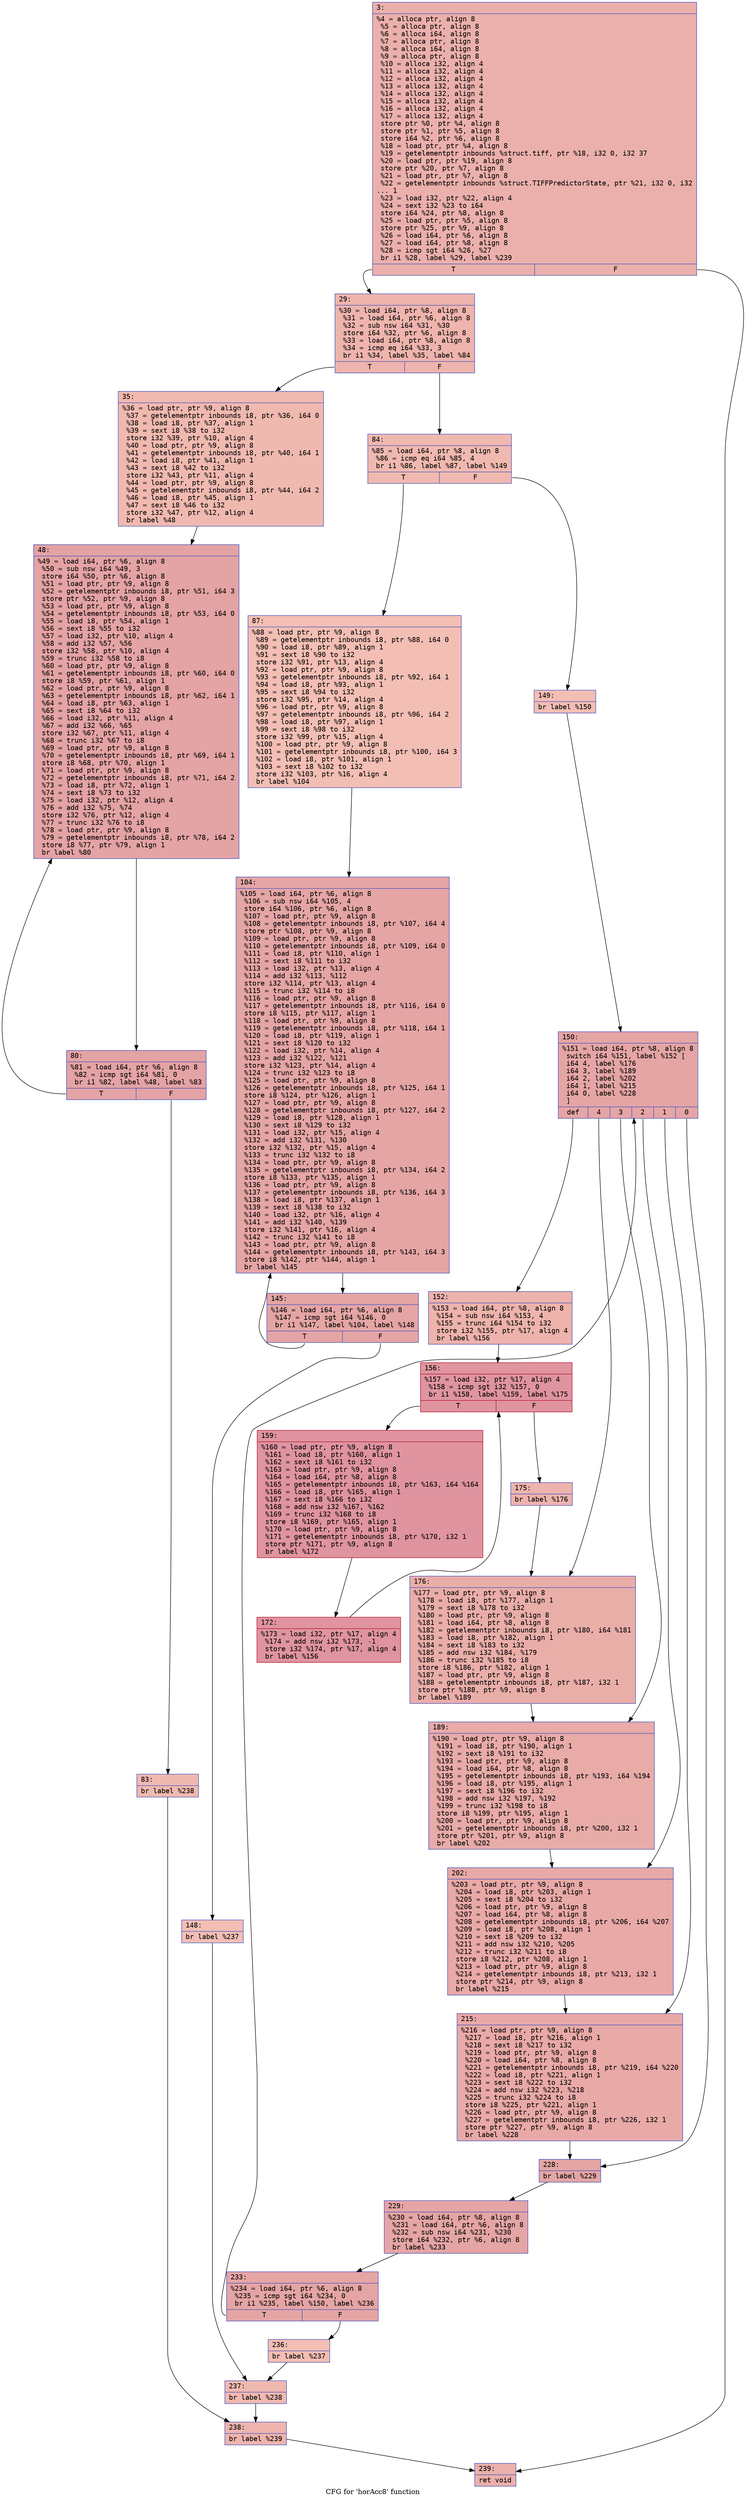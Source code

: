 digraph "CFG for 'horAcc8' function" {
	label="CFG for 'horAcc8' function";

	Node0x6000002fa1c0 [shape=record,color="#3d50c3ff", style=filled, fillcolor="#d24b4070" fontname="Courier",label="{3:\l|  %4 = alloca ptr, align 8\l  %5 = alloca ptr, align 8\l  %6 = alloca i64, align 8\l  %7 = alloca ptr, align 8\l  %8 = alloca i64, align 8\l  %9 = alloca ptr, align 8\l  %10 = alloca i32, align 4\l  %11 = alloca i32, align 4\l  %12 = alloca i32, align 4\l  %13 = alloca i32, align 4\l  %14 = alloca i32, align 4\l  %15 = alloca i32, align 4\l  %16 = alloca i32, align 4\l  %17 = alloca i32, align 4\l  store ptr %0, ptr %4, align 8\l  store ptr %1, ptr %5, align 8\l  store i64 %2, ptr %6, align 8\l  %18 = load ptr, ptr %4, align 8\l  %19 = getelementptr inbounds %struct.tiff, ptr %18, i32 0, i32 37\l  %20 = load ptr, ptr %19, align 8\l  store ptr %20, ptr %7, align 8\l  %21 = load ptr, ptr %7, align 8\l  %22 = getelementptr inbounds %struct.TIFFPredictorState, ptr %21, i32 0, i32\l... 1\l  %23 = load i32, ptr %22, align 4\l  %24 = sext i32 %23 to i64\l  store i64 %24, ptr %8, align 8\l  %25 = load ptr, ptr %5, align 8\l  store ptr %25, ptr %9, align 8\l  %26 = load i64, ptr %6, align 8\l  %27 = load i64, ptr %8, align 8\l  %28 = icmp sgt i64 %26, %27\l  br i1 %28, label %29, label %239\l|{<s0>T|<s1>F}}"];
	Node0x6000002fa1c0:s0 -> Node0x6000002fa210[tooltip="3 -> 29\nProbability 50.00%" ];
	Node0x6000002fa1c0:s1 -> Node0x6000002faa80[tooltip="3 -> 239\nProbability 50.00%" ];
	Node0x6000002fa210 [shape=record,color="#3d50c3ff", style=filled, fillcolor="#d8564670" fontname="Courier",label="{29:\l|  %30 = load i64, ptr %8, align 8\l  %31 = load i64, ptr %6, align 8\l  %32 = sub nsw i64 %31, %30\l  store i64 %32, ptr %6, align 8\l  %33 = load i64, ptr %8, align 8\l  %34 = icmp eq i64 %33, 3\l  br i1 %34, label %35, label %84\l|{<s0>T|<s1>F}}"];
	Node0x6000002fa210:s0 -> Node0x6000002fa260[tooltip="29 -> 35\nProbability 50.00%" ];
	Node0x6000002fa210:s1 -> Node0x6000002fa3a0[tooltip="29 -> 84\nProbability 50.00%" ];
	Node0x6000002fa260 [shape=record,color="#3d50c3ff", style=filled, fillcolor="#de614d70" fontname="Courier",label="{35:\l|  %36 = load ptr, ptr %9, align 8\l  %37 = getelementptr inbounds i8, ptr %36, i64 0\l  %38 = load i8, ptr %37, align 1\l  %39 = sext i8 %38 to i32\l  store i32 %39, ptr %10, align 4\l  %40 = load ptr, ptr %9, align 8\l  %41 = getelementptr inbounds i8, ptr %40, i64 1\l  %42 = load i8, ptr %41, align 1\l  %43 = sext i8 %42 to i32\l  store i32 %43, ptr %11, align 4\l  %44 = load ptr, ptr %9, align 8\l  %45 = getelementptr inbounds i8, ptr %44, i64 2\l  %46 = load i8, ptr %45, align 1\l  %47 = sext i8 %46 to i32\l  store i32 %47, ptr %12, align 4\l  br label %48\l}"];
	Node0x6000002fa260 -> Node0x6000002fa2b0[tooltip="35 -> 48\nProbability 100.00%" ];
	Node0x6000002fa2b0 [shape=record,color="#3d50c3ff", style=filled, fillcolor="#c32e3170" fontname="Courier",label="{48:\l|  %49 = load i64, ptr %6, align 8\l  %50 = sub nsw i64 %49, 3\l  store i64 %50, ptr %6, align 8\l  %51 = load ptr, ptr %9, align 8\l  %52 = getelementptr inbounds i8, ptr %51, i64 3\l  store ptr %52, ptr %9, align 8\l  %53 = load ptr, ptr %9, align 8\l  %54 = getelementptr inbounds i8, ptr %53, i64 0\l  %55 = load i8, ptr %54, align 1\l  %56 = sext i8 %55 to i32\l  %57 = load i32, ptr %10, align 4\l  %58 = add i32 %57, %56\l  store i32 %58, ptr %10, align 4\l  %59 = trunc i32 %58 to i8\l  %60 = load ptr, ptr %9, align 8\l  %61 = getelementptr inbounds i8, ptr %60, i64 0\l  store i8 %59, ptr %61, align 1\l  %62 = load ptr, ptr %9, align 8\l  %63 = getelementptr inbounds i8, ptr %62, i64 1\l  %64 = load i8, ptr %63, align 1\l  %65 = sext i8 %64 to i32\l  %66 = load i32, ptr %11, align 4\l  %67 = add i32 %66, %65\l  store i32 %67, ptr %11, align 4\l  %68 = trunc i32 %67 to i8\l  %69 = load ptr, ptr %9, align 8\l  %70 = getelementptr inbounds i8, ptr %69, i64 1\l  store i8 %68, ptr %70, align 1\l  %71 = load ptr, ptr %9, align 8\l  %72 = getelementptr inbounds i8, ptr %71, i64 2\l  %73 = load i8, ptr %72, align 1\l  %74 = sext i8 %73 to i32\l  %75 = load i32, ptr %12, align 4\l  %76 = add i32 %75, %74\l  store i32 %76, ptr %12, align 4\l  %77 = trunc i32 %76 to i8\l  %78 = load ptr, ptr %9, align 8\l  %79 = getelementptr inbounds i8, ptr %78, i64 2\l  store i8 %77, ptr %79, align 1\l  br label %80\l}"];
	Node0x6000002fa2b0 -> Node0x6000002fa300[tooltip="48 -> 80\nProbability 100.00%" ];
	Node0x6000002fa300 [shape=record,color="#3d50c3ff", style=filled, fillcolor="#c32e3170" fontname="Courier",label="{80:\l|  %81 = load i64, ptr %6, align 8\l  %82 = icmp sgt i64 %81, 0\l  br i1 %82, label %48, label %83\l|{<s0>T|<s1>F}}"];
	Node0x6000002fa300:s0 -> Node0x6000002fa2b0[tooltip="80 -> 48\nProbability 96.88%" ];
	Node0x6000002fa300:s1 -> Node0x6000002fa350[tooltip="80 -> 83\nProbability 3.12%" ];
	Node0x6000002fa350 [shape=record,color="#3d50c3ff", style=filled, fillcolor="#de614d70" fontname="Courier",label="{83:\l|  br label %238\l}"];
	Node0x6000002fa350 -> Node0x6000002faa30[tooltip="83 -> 238\nProbability 100.00%" ];
	Node0x6000002fa3a0 [shape=record,color="#3d50c3ff", style=filled, fillcolor="#de614d70" fontname="Courier",label="{84:\l|  %85 = load i64, ptr %8, align 8\l  %86 = icmp eq i64 %85, 4\l  br i1 %86, label %87, label %149\l|{<s0>T|<s1>F}}"];
	Node0x6000002fa3a0:s0 -> Node0x6000002fa3f0[tooltip="84 -> 87\nProbability 50.00%" ];
	Node0x6000002fa3a0:s1 -> Node0x6000002fa530[tooltip="84 -> 149\nProbability 50.00%" ];
	Node0x6000002fa3f0 [shape=record,color="#3d50c3ff", style=filled, fillcolor="#e36c5570" fontname="Courier",label="{87:\l|  %88 = load ptr, ptr %9, align 8\l  %89 = getelementptr inbounds i8, ptr %88, i64 0\l  %90 = load i8, ptr %89, align 1\l  %91 = sext i8 %90 to i32\l  store i32 %91, ptr %13, align 4\l  %92 = load ptr, ptr %9, align 8\l  %93 = getelementptr inbounds i8, ptr %92, i64 1\l  %94 = load i8, ptr %93, align 1\l  %95 = sext i8 %94 to i32\l  store i32 %95, ptr %14, align 4\l  %96 = load ptr, ptr %9, align 8\l  %97 = getelementptr inbounds i8, ptr %96, i64 2\l  %98 = load i8, ptr %97, align 1\l  %99 = sext i8 %98 to i32\l  store i32 %99, ptr %15, align 4\l  %100 = load ptr, ptr %9, align 8\l  %101 = getelementptr inbounds i8, ptr %100, i64 3\l  %102 = load i8, ptr %101, align 1\l  %103 = sext i8 %102 to i32\l  store i32 %103, ptr %16, align 4\l  br label %104\l}"];
	Node0x6000002fa3f0 -> Node0x6000002fa440[tooltip="87 -> 104\nProbability 100.00%" ];
	Node0x6000002fa440 [shape=record,color="#3d50c3ff", style=filled, fillcolor="#c5333470" fontname="Courier",label="{104:\l|  %105 = load i64, ptr %6, align 8\l  %106 = sub nsw i64 %105, 4\l  store i64 %106, ptr %6, align 8\l  %107 = load ptr, ptr %9, align 8\l  %108 = getelementptr inbounds i8, ptr %107, i64 4\l  store ptr %108, ptr %9, align 8\l  %109 = load ptr, ptr %9, align 8\l  %110 = getelementptr inbounds i8, ptr %109, i64 0\l  %111 = load i8, ptr %110, align 1\l  %112 = sext i8 %111 to i32\l  %113 = load i32, ptr %13, align 4\l  %114 = add i32 %113, %112\l  store i32 %114, ptr %13, align 4\l  %115 = trunc i32 %114 to i8\l  %116 = load ptr, ptr %9, align 8\l  %117 = getelementptr inbounds i8, ptr %116, i64 0\l  store i8 %115, ptr %117, align 1\l  %118 = load ptr, ptr %9, align 8\l  %119 = getelementptr inbounds i8, ptr %118, i64 1\l  %120 = load i8, ptr %119, align 1\l  %121 = sext i8 %120 to i32\l  %122 = load i32, ptr %14, align 4\l  %123 = add i32 %122, %121\l  store i32 %123, ptr %14, align 4\l  %124 = trunc i32 %123 to i8\l  %125 = load ptr, ptr %9, align 8\l  %126 = getelementptr inbounds i8, ptr %125, i64 1\l  store i8 %124, ptr %126, align 1\l  %127 = load ptr, ptr %9, align 8\l  %128 = getelementptr inbounds i8, ptr %127, i64 2\l  %129 = load i8, ptr %128, align 1\l  %130 = sext i8 %129 to i32\l  %131 = load i32, ptr %15, align 4\l  %132 = add i32 %131, %130\l  store i32 %132, ptr %15, align 4\l  %133 = trunc i32 %132 to i8\l  %134 = load ptr, ptr %9, align 8\l  %135 = getelementptr inbounds i8, ptr %134, i64 2\l  store i8 %133, ptr %135, align 1\l  %136 = load ptr, ptr %9, align 8\l  %137 = getelementptr inbounds i8, ptr %136, i64 3\l  %138 = load i8, ptr %137, align 1\l  %139 = sext i8 %138 to i32\l  %140 = load i32, ptr %16, align 4\l  %141 = add i32 %140, %139\l  store i32 %141, ptr %16, align 4\l  %142 = trunc i32 %141 to i8\l  %143 = load ptr, ptr %9, align 8\l  %144 = getelementptr inbounds i8, ptr %143, i64 3\l  store i8 %142, ptr %144, align 1\l  br label %145\l}"];
	Node0x6000002fa440 -> Node0x6000002fa490[tooltip="104 -> 145\nProbability 100.00%" ];
	Node0x6000002fa490 [shape=record,color="#3d50c3ff", style=filled, fillcolor="#c5333470" fontname="Courier",label="{145:\l|  %146 = load i64, ptr %6, align 8\l  %147 = icmp sgt i64 %146, 0\l  br i1 %147, label %104, label %148\l|{<s0>T|<s1>F}}"];
	Node0x6000002fa490:s0 -> Node0x6000002fa440[tooltip="145 -> 104\nProbability 96.88%" ];
	Node0x6000002fa490:s1 -> Node0x6000002fa4e0[tooltip="145 -> 148\nProbability 3.12%" ];
	Node0x6000002fa4e0 [shape=record,color="#3d50c3ff", style=filled, fillcolor="#e36c5570" fontname="Courier",label="{148:\l|  br label %237\l}"];
	Node0x6000002fa4e0 -> Node0x6000002fa9e0[tooltip="148 -> 237\nProbability 100.00%" ];
	Node0x6000002fa530 [shape=record,color="#3d50c3ff", style=filled, fillcolor="#e36c5570" fontname="Courier",label="{149:\l|  br label %150\l}"];
	Node0x6000002fa530 -> Node0x6000002fa580[tooltip="149 -> 150\nProbability 100.00%" ];
	Node0x6000002fa580 [shape=record,color="#3d50c3ff", style=filled, fillcolor="#c5333470" fontname="Courier",label="{150:\l|  %151 = load i64, ptr %8, align 8\l  switch i64 %151, label %152 [\l    i64 4, label %176\l    i64 3, label %189\l    i64 2, label %202\l    i64 1, label %215\l    i64 0, label %228\l  ]\l|{<s0>def|<s1>4|<s2>3|<s3>2|<s4>1|<s5>0}}"];
	Node0x6000002fa580:s0 -> Node0x6000002fa5d0[tooltip="150 -> 152\nProbability 16.67%" ];
	Node0x6000002fa580:s1 -> Node0x6000002fa760[tooltip="150 -> 176\nProbability 16.67%" ];
	Node0x6000002fa580:s2 -> Node0x6000002fa7b0[tooltip="150 -> 189\nProbability 16.67%" ];
	Node0x6000002fa580:s3 -> Node0x6000002fa800[tooltip="150 -> 202\nProbability 16.67%" ];
	Node0x6000002fa580:s4 -> Node0x6000002fa850[tooltip="150 -> 215\nProbability 16.67%" ];
	Node0x6000002fa580:s5 -> Node0x6000002fa8a0[tooltip="150 -> 228\nProbability 16.67%" ];
	Node0x6000002fa5d0 [shape=record,color="#3d50c3ff", style=filled, fillcolor="#d6524470" fontname="Courier",label="{152:\l|  %153 = load i64, ptr %8, align 8\l  %154 = sub nsw i64 %153, 4\l  %155 = trunc i64 %154 to i32\l  store i32 %155, ptr %17, align 4\l  br label %156\l}"];
	Node0x6000002fa5d0 -> Node0x6000002fa620[tooltip="152 -> 156\nProbability 100.00%" ];
	Node0x6000002fa620 [shape=record,color="#b70d28ff", style=filled, fillcolor="#b70d2870" fontname="Courier",label="{156:\l|  %157 = load i32, ptr %17, align 4\l  %158 = icmp sgt i32 %157, 0\l  br i1 %158, label %159, label %175\l|{<s0>T|<s1>F}}"];
	Node0x6000002fa620:s0 -> Node0x6000002fa670[tooltip="156 -> 159\nProbability 96.88%" ];
	Node0x6000002fa620:s1 -> Node0x6000002fa710[tooltip="156 -> 175\nProbability 3.12%" ];
	Node0x6000002fa670 [shape=record,color="#b70d28ff", style=filled, fillcolor="#b70d2870" fontname="Courier",label="{159:\l|  %160 = load ptr, ptr %9, align 8\l  %161 = load i8, ptr %160, align 1\l  %162 = sext i8 %161 to i32\l  %163 = load ptr, ptr %9, align 8\l  %164 = load i64, ptr %8, align 8\l  %165 = getelementptr inbounds i8, ptr %163, i64 %164\l  %166 = load i8, ptr %165, align 1\l  %167 = sext i8 %166 to i32\l  %168 = add nsw i32 %167, %162\l  %169 = trunc i32 %168 to i8\l  store i8 %169, ptr %165, align 1\l  %170 = load ptr, ptr %9, align 8\l  %171 = getelementptr inbounds i8, ptr %170, i32 1\l  store ptr %171, ptr %9, align 8\l  br label %172\l}"];
	Node0x6000002fa670 -> Node0x6000002fa6c0[tooltip="159 -> 172\nProbability 100.00%" ];
	Node0x6000002fa6c0 [shape=record,color="#b70d28ff", style=filled, fillcolor="#b70d2870" fontname="Courier",label="{172:\l|  %173 = load i32, ptr %17, align 4\l  %174 = add nsw i32 %173, -1\l  store i32 %174, ptr %17, align 4\l  br label %156\l}"];
	Node0x6000002fa6c0 -> Node0x6000002fa620[tooltip="172 -> 156\nProbability 100.00%" ];
	Node0x6000002fa710 [shape=record,color="#3d50c3ff", style=filled, fillcolor="#d6524470" fontname="Courier",label="{175:\l|  br label %176\l}"];
	Node0x6000002fa710 -> Node0x6000002fa760[tooltip="175 -> 176\nProbability 100.00%" ];
	Node0x6000002fa760 [shape=record,color="#3d50c3ff", style=filled, fillcolor="#d0473d70" fontname="Courier",label="{176:\l|  %177 = load ptr, ptr %9, align 8\l  %178 = load i8, ptr %177, align 1\l  %179 = sext i8 %178 to i32\l  %180 = load ptr, ptr %9, align 8\l  %181 = load i64, ptr %8, align 8\l  %182 = getelementptr inbounds i8, ptr %180, i64 %181\l  %183 = load i8, ptr %182, align 1\l  %184 = sext i8 %183 to i32\l  %185 = add nsw i32 %184, %179\l  %186 = trunc i32 %185 to i8\l  store i8 %186, ptr %182, align 1\l  %187 = load ptr, ptr %9, align 8\l  %188 = getelementptr inbounds i8, ptr %187, i32 1\l  store ptr %188, ptr %9, align 8\l  br label %189\l}"];
	Node0x6000002fa760 -> Node0x6000002fa7b0[tooltip="176 -> 189\nProbability 100.00%" ];
	Node0x6000002fa7b0 [shape=record,color="#3d50c3ff", style=filled, fillcolor="#cc403a70" fontname="Courier",label="{189:\l|  %190 = load ptr, ptr %9, align 8\l  %191 = load i8, ptr %190, align 1\l  %192 = sext i8 %191 to i32\l  %193 = load ptr, ptr %9, align 8\l  %194 = load i64, ptr %8, align 8\l  %195 = getelementptr inbounds i8, ptr %193, i64 %194\l  %196 = load i8, ptr %195, align 1\l  %197 = sext i8 %196 to i32\l  %198 = add nsw i32 %197, %192\l  %199 = trunc i32 %198 to i8\l  store i8 %199, ptr %195, align 1\l  %200 = load ptr, ptr %9, align 8\l  %201 = getelementptr inbounds i8, ptr %200, i32 1\l  store ptr %201, ptr %9, align 8\l  br label %202\l}"];
	Node0x6000002fa7b0 -> Node0x6000002fa800[tooltip="189 -> 202\nProbability 100.00%" ];
	Node0x6000002fa800 [shape=record,color="#3d50c3ff", style=filled, fillcolor="#ca3b3770" fontname="Courier",label="{202:\l|  %203 = load ptr, ptr %9, align 8\l  %204 = load i8, ptr %203, align 1\l  %205 = sext i8 %204 to i32\l  %206 = load ptr, ptr %9, align 8\l  %207 = load i64, ptr %8, align 8\l  %208 = getelementptr inbounds i8, ptr %206, i64 %207\l  %209 = load i8, ptr %208, align 1\l  %210 = sext i8 %209 to i32\l  %211 = add nsw i32 %210, %205\l  %212 = trunc i32 %211 to i8\l  store i8 %212, ptr %208, align 1\l  %213 = load ptr, ptr %9, align 8\l  %214 = getelementptr inbounds i8, ptr %213, i32 1\l  store ptr %214, ptr %9, align 8\l  br label %215\l}"];
	Node0x6000002fa800 -> Node0x6000002fa850[tooltip="202 -> 215\nProbability 100.00%" ];
	Node0x6000002fa850 [shape=record,color="#3d50c3ff", style=filled, fillcolor="#ca3b3770" fontname="Courier",label="{215:\l|  %216 = load ptr, ptr %9, align 8\l  %217 = load i8, ptr %216, align 1\l  %218 = sext i8 %217 to i32\l  %219 = load ptr, ptr %9, align 8\l  %220 = load i64, ptr %8, align 8\l  %221 = getelementptr inbounds i8, ptr %219, i64 %220\l  %222 = load i8, ptr %221, align 1\l  %223 = sext i8 %222 to i32\l  %224 = add nsw i32 %223, %218\l  %225 = trunc i32 %224 to i8\l  store i8 %225, ptr %221, align 1\l  %226 = load ptr, ptr %9, align 8\l  %227 = getelementptr inbounds i8, ptr %226, i32 1\l  store ptr %227, ptr %9, align 8\l  br label %228\l}"];
	Node0x6000002fa850 -> Node0x6000002fa8a0[tooltip="215 -> 228\nProbability 100.00%" ];
	Node0x6000002fa8a0 [shape=record,color="#3d50c3ff", style=filled, fillcolor="#c5333470" fontname="Courier",label="{228:\l|  br label %229\l}"];
	Node0x6000002fa8a0 -> Node0x6000002fa8f0[tooltip="228 -> 229\nProbability 100.00%" ];
	Node0x6000002fa8f0 [shape=record,color="#3d50c3ff", style=filled, fillcolor="#c5333470" fontname="Courier",label="{229:\l|  %230 = load i64, ptr %8, align 8\l  %231 = load i64, ptr %6, align 8\l  %232 = sub nsw i64 %231, %230\l  store i64 %232, ptr %6, align 8\l  br label %233\l}"];
	Node0x6000002fa8f0 -> Node0x6000002fa940[tooltip="229 -> 233\nProbability 100.00%" ];
	Node0x6000002fa940 [shape=record,color="#3d50c3ff", style=filled, fillcolor="#c5333470" fontname="Courier",label="{233:\l|  %234 = load i64, ptr %6, align 8\l  %235 = icmp sgt i64 %234, 0\l  br i1 %235, label %150, label %236\l|{<s0>T|<s1>F}}"];
	Node0x6000002fa940:s0 -> Node0x6000002fa580[tooltip="233 -> 150\nProbability 96.88%" ];
	Node0x6000002fa940:s1 -> Node0x6000002fa990[tooltip="233 -> 236\nProbability 3.12%" ];
	Node0x6000002fa990 [shape=record,color="#3d50c3ff", style=filled, fillcolor="#e36c5570" fontname="Courier",label="{236:\l|  br label %237\l}"];
	Node0x6000002fa990 -> Node0x6000002fa9e0[tooltip="236 -> 237\nProbability 100.00%" ];
	Node0x6000002fa9e0 [shape=record,color="#3d50c3ff", style=filled, fillcolor="#de614d70" fontname="Courier",label="{237:\l|  br label %238\l}"];
	Node0x6000002fa9e0 -> Node0x6000002faa30[tooltip="237 -> 238\nProbability 100.00%" ];
	Node0x6000002faa30 [shape=record,color="#3d50c3ff", style=filled, fillcolor="#d8564670" fontname="Courier",label="{238:\l|  br label %239\l}"];
	Node0x6000002faa30 -> Node0x6000002faa80[tooltip="238 -> 239\nProbability 100.00%" ];
	Node0x6000002faa80 [shape=record,color="#3d50c3ff", style=filled, fillcolor="#d24b4070" fontname="Courier",label="{239:\l|  ret void\l}"];
}
